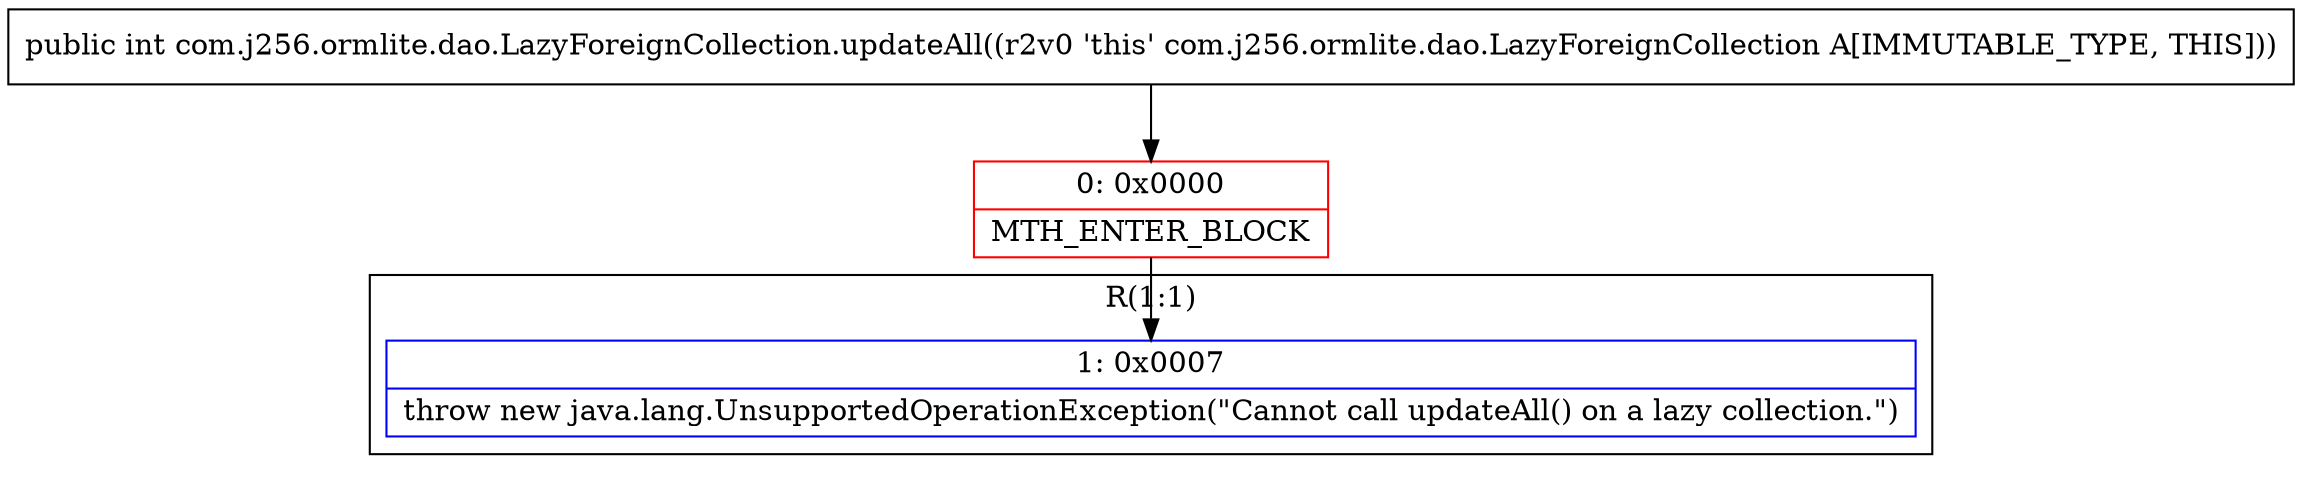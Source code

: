 digraph "CFG forcom.j256.ormlite.dao.LazyForeignCollection.updateAll()I" {
subgraph cluster_Region_19829893 {
label = "R(1:1)";
node [shape=record,color=blue];
Node_1 [shape=record,label="{1\:\ 0x0007|throw new java.lang.UnsupportedOperationException(\"Cannot call updateAll() on a lazy collection.\")\l}"];
}
Node_0 [shape=record,color=red,label="{0\:\ 0x0000|MTH_ENTER_BLOCK\l}"];
MethodNode[shape=record,label="{public int com.j256.ormlite.dao.LazyForeignCollection.updateAll((r2v0 'this' com.j256.ormlite.dao.LazyForeignCollection A[IMMUTABLE_TYPE, THIS])) }"];
MethodNode -> Node_0;
Node_0 -> Node_1;
}

